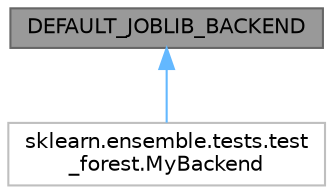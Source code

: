 digraph "DEFAULT_JOBLIB_BACKEND"
{
 // LATEX_PDF_SIZE
  bgcolor="transparent";
  edge [fontname=Helvetica,fontsize=10,labelfontname=Helvetica,labelfontsize=10];
  node [fontname=Helvetica,fontsize=10,shape=box,height=0.2,width=0.4];
  Node1 [id="Node000001",label="DEFAULT_JOBLIB_BACKEND",height=0.2,width=0.4,color="gray40", fillcolor="grey60", style="filled", fontcolor="black",tooltip=" "];
  Node1 -> Node2 [id="edge1_Node000001_Node000002",dir="back",color="steelblue1",style="solid",tooltip=" "];
  Node2 [id="Node000002",label="sklearn.ensemble.tests.test\l_forest.MyBackend",height=0.2,width=0.4,color="grey75", fillcolor="white", style="filled",URL="$d3/d0d/classsklearn_1_1ensemble_1_1tests_1_1test__forest_1_1MyBackend.html",tooltip=" "];
}

